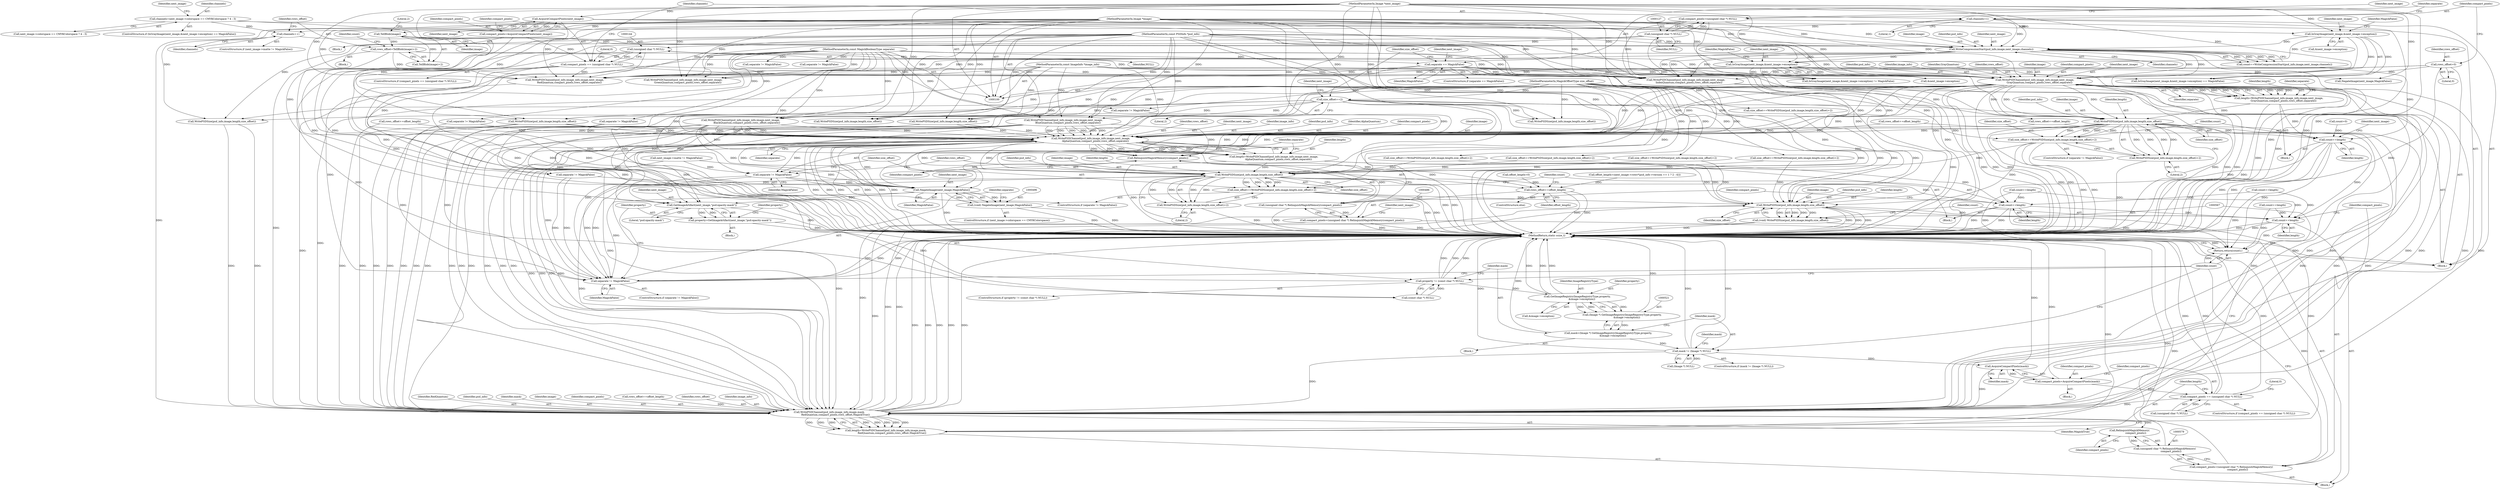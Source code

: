 digraph "0_ImageMagick_37a1710e2dab6ed91128ea648d654a22fbe2a6af@pointer" {
"1000288" [label="(Call,WritePSDSize(psd_info,image,length,size_offset))"];
"1000272" [label="(Call,WritePSDChannel(psd_info,image_info,image,next_image,\n            GrayQuantum,compact_pixels,rows_offset,separate))"];
"1000198" [label="(Call,WriteCompressionStart(psd_info,image,next_image,channels))"];
"1000101" [label="(MethodParameterIn,const PSDInfo *psd_info)"];
"1000193" [label="(Call,TellBlob(image))"];
"1000103" [label="(MethodParameterIn,Image *image)"];
"1000138" [label="(Call,AcquireCompactPixels(next_image))"];
"1000104" [label="(MethodParameterIn,Image *next_image)"];
"1000165" [label="(Call,IsGrayImage(next_image,&next_image->exception))"];
"1000188" [label="(Call,channels++)"];
"1000148" [label="(Call,channels=1)"];
"1000172" [label="(Call,channels=next_image->colorspace == CMYKColorspace ? 4 : 3)"];
"1000102" [label="(MethodParameterIn,const ImageInfo *image_info)"];
"1000262" [label="(Call,IsGrayImage(next_image,&next_image->exception))"];
"1000141" [label="(Call,compact_pixels == (unsigned char *) NULL)"];
"1000136" [label="(Call,compact_pixels=AcquireCompactPixels(next_image))"];
"1000143" [label="(Call,(unsigned char *) NULL)"];
"1000126" [label="(Call,(unsigned char *) NULL)"];
"1000124" [label="(Call,compact_pixels=(unsigned char *) NULL)"];
"1000190" [label="(Call,rows_offset=TellBlob(image)+2)"];
"1000121" [label="(Call,rows_offset=0)"];
"1000152" [label="(Call,separate == MagickFalse)"];
"1000106" [label="(MethodParameterIn,const MagickBooleanType separate)"];
"1000270" [label="(Call,length=WritePSDChannel(psd_info,image_info,image,next_image,\n            GrayQuantum,compact_pixels,rows_offset,separate))"];
"1000217" [label="(Call,size_offset+=2)"];
"1000105" [label="(MethodParameterIn,MagickOffsetType size_offset)"];
"1000285" [label="(Call,size_offset+=WritePSDSize(psd_info,image,length,size_offset)+2)"];
"1000470" [label="(Call,WritePSDSize(psd_info,image,length,size_offset))"];
"1000467" [label="(Call,size_offset+=WritePSDSize(psd_info,image,length,size_offset)+2)"];
"1000568" [label="(Call,WritePSDSize(psd_info,image,length,size_offset))"];
"1000566" [label="(Call,(void) WritePSDSize(psd_info,image,length,size_offset))"];
"1000573" [label="(Call,count+=length)"];
"1000582" [label="(Return,return(count);)"];
"1000469" [label="(Call,WritePSDSize(psd_info,image,length,size_offset)+2)"];
"1000480" [label="(Call,count+=length)"];
"1000557" [label="(Call,WritePSDChannel(psd_info,image_info,image,mask,\n                RedQuantum,compact_pixels,rows_offset,MagickTrue))"];
"1000555" [label="(Call,length=WritePSDChannel(psd_info,image_info,image,mask,\n                RedQuantum,compact_pixels,rows_offset,MagickTrue))"];
"1000580" [label="(Call,RelinquishMagickMemory(\n                compact_pixels))"];
"1000578" [label="(Call,(unsigned char *) RelinquishMagickMemory(\n                compact_pixels))"];
"1000576" [label="(Call,compact_pixels=(unsigned char *) RelinquishMagickMemory(\n                compact_pixels))"];
"1000287" [label="(Call,WritePSDSize(psd_info,image,length,size_offset)+2)"];
"1000298" [label="(Call,count+=length)"];
"1000454" [label="(Call,WritePSDChannel(psd_info,image_info,image,next_image,\n            AlphaQuantum,compact_pixels,rows_offset,separate))"];
"1000452" [label="(Call,length=WritePSDChannel(psd_info,image_info,image,next_image,\n            AlphaQuantum,compact_pixels,rows_offset,separate))"];
"1000464" [label="(Call,separate != MagickFalse)"];
"1000497" [label="(Call,NegateImage(next_image,MagickFalse))"];
"1000495" [label="(Call,(void) NegateImage(next_image,MagickFalse))"];
"1000501" [label="(Call,separate != MagickFalse)"];
"1000508" [label="(Call,GetImageArtifact(next_image,\"psd:opacity-mask\"))"];
"1000506" [label="(Call,property=GetImageArtifact(next_image,\"psd:opacity-mask\"))"];
"1000512" [label="(Call,property != (const char *) NULL)"];
"1000522" [label="(Call,GetImageRegistry(ImageRegistryType,property,\n            &image->exception))"];
"1000520" [label="(Call,(Image *) GetImageRegistry(ImageRegistryType,property,\n            &image->exception))"];
"1000518" [label="(Call,mask=(Image *) GetImageRegistry(ImageRegistryType,property,\n            &image->exception))"];
"1000530" [label="(Call,mask != (Image *) NULL)"];
"1000545" [label="(Call,AcquireCompactPixels(mask))"];
"1000543" [label="(Call,compact_pixels=AcquireCompactPixels(mask))"];
"1000548" [label="(Call,compact_pixels == (unsigned char *) NULL)"];
"1000477" [label="(Call,rows_offset+=offset_length)"];
"1000487" [label="(Call,RelinquishMagickMemory(compact_pixels))"];
"1000485" [label="(Call,(unsigned char *) RelinquishMagickMemory(compact_pixels))"];
"1000483" [label="(Call,compact_pixels=(unsigned char *) RelinquishMagickMemory(compact_pixels))"];
"1000457" [label="(Identifier,image)"];
"1000142" [label="(Identifier,compact_pixels)"];
"1000287" [label="(Call,WritePSDSize(psd_info,image,length,size_offset)+2)"];
"1000148" [label="(Call,channels=1)"];
"1000573" [label="(Call,count+=length)"];
"1000195" [label="(Literal,2)"];
"1000570" [label="(Identifier,image)"];
"1000217" [label="(Call,size_offset+=2)"];
"1000316" [label="(Call,WritePSDChannel(psd_info,image_info,image,next_image,\n            RedQuantum,compact_pixels,rows_offset,separate))"];
"1000185" [label="(Identifier,next_image)"];
"1000429" [label="(Call,size_offset+=WritePSDSize(psd_info,image,length,size_offset)+2)"];
"1000499" [label="(Identifier,MagickFalse)"];
"1000556" [label="(Identifier,length)"];
"1000155" [label="(Block,)"];
"1000465" [label="(Identifier,separate)"];
"1000542" [label="(Block,)"];
"1000293" [label="(Literal,2)"];
"1000461" [label="(Identifier,rows_offset)"];
"1000218" [label="(Identifier,size_offset)"];
"1000562" [label="(Identifier,RedQuantum)"];
"1000543" [label="(Call,compact_pixels=AcquireCompactPixels(mask))"];
"1000509" [label="(Identifier,next_image)"];
"1000152" [label="(Call,separate == MagickFalse)"];
"1000463" [label="(ControlStructure,if (separate != MagickFalse))"];
"1000584" [label="(MethodReturn,static ssize_t)"];
"1000497" [label="(Call,NegateImage(next_image,MagickFalse))"];
"1000357" [label="(Call,separate != MagickFalse)"];
"1000569" [label="(Identifier,psd_info)"];
"1000219" [label="(Literal,2)"];
"1000557" [label="(Call,WritePSDChannel(psd_info,image_info,image,mask,\n                RedQuantum,compact_pixels,rows_offset,MagickTrue))"];
"1000535" [label="(Block,)"];
"1000404" [label="(Call,count+=length)"];
"1000276" [label="(Identifier,next_image)"];
"1000568" [label="(Call,WritePSDSize(psd_info,image,length,size_offset))"];
"1000272" [label="(Call,WritePSDChannel(psd_info,image_info,image,next_image,\n            GrayQuantum,compact_pixels,rows_offset,separate))"];
"1000295" [label="(Call,rows_offset+=offset_length)"];
"1000281" [label="(ControlStructure,if (separate != MagickFalse))"];
"1000555" [label="(Call,length=WritePSDChannel(psd_info,image_info,image,mask,\n                RedQuantum,compact_pixels,rows_offset,MagickTrue))"];
"1000107" [label="(Block,)"];
"1000290" [label="(Identifier,image)"];
"1000363" [label="(Call,WritePSDSize(psd_info,image,length,size_offset))"];
"1000572" [label="(Identifier,size_offset)"];
"1000329" [label="(Call,size_offset+=WritePSDSize(psd_info,image,length,size_offset)+2)"];
"1000478" [label="(Identifier,rows_offset)"];
"1000525" [label="(Call,&image->exception)"];
"1000291" [label="(Identifier,length)"];
"1000498" [label="(Identifier,next_image)"];
"1000273" [label="(Identifier,psd_info)"];
"1000482" [label="(Identifier,length)"];
"1000191" [label="(Identifier,rows_offset)"];
"1000103" [label="(MethodParameterIn,Image *image)"];
"1000481" [label="(Identifier,count)"];
"1000124" [label="(Call,compact_pixels=(unsigned char *) NULL)"];
"1000147" [label="(Literal,0)"];
"1000167" [label="(Call,&next_image->exception)"];
"1000547" [label="(ControlStructure,if (compact_pixels == (unsigned char *) NULL))"];
"1000532" [label="(Call,(Image *) NULL)"];
"1000172" [label="(Call,channels=next_image->colorspace == CMYKColorspace ? 4 : 3)"];
"1000300" [label="(Identifier,length)"];
"1000529" [label="(ControlStructure,if (mask != (Image *) NULL))"];
"1000154" [label="(Identifier,MagickFalse)"];
"1000539" [label="(Identifier,mask)"];
"1000464" [label="(Call,separate != MagickFalse)"];
"1000571" [label="(Identifier,length)"];
"1000458" [label="(Identifier,next_image)"];
"1000488" [label="(Identifier,compact_pixels)"];
"1000581" [label="(Identifier,compact_pixels)"];
"1000190" [label="(Call,rows_offset=TellBlob(image)+2)"];
"1000467" [label="(Call,size_offset+=WritePSDSize(psd_info,image,length,size_offset)+2)"];
"1000548" [label="(Call,compact_pixels == (unsigned char *) NULL)"];
"1000512" [label="(Call,property != (const char *) NULL)"];
"1000558" [label="(Identifier,psd_info)"];
"1000501" [label="(Call,separate != MagickFalse)"];
"1000193" [label="(Call,TellBlob(image))"];
"1000451" [label="(Block,)"];
"1000401" [label="(Call,rows_offset+=offset_length)"];
"1000523" [label="(Identifier,ImageRegistryType)"];
"1000182" [label="(ControlStructure,if (next_image->matte != MagickFalse))"];
"1000565" [label="(Identifier,MagickTrue)"];
"1000203" [label="(Call,offset_length=(next_image->rows*(psd_info->version == 1 ? 2 : 4)))"];
"1000466" [label="(Identifier,MagickFalse)"];
"1000561" [label="(Identifier,mask)"];
"1000432" [label="(Call,WritePSDSize(psd_info,image,length,size_offset))"];
"1000139" [label="(Identifier,next_image)"];
"1000171" [label="(Identifier,MagickFalse)"];
"1000477" [label="(Call,rows_offset+=offset_length)"];
"1000476" [label="(ControlStructure,else)"];
"1000510" [label="(Literal,\"psd:opacity-mask\")"];
"1000560" [label="(Identifier,image)"];
"1000200" [label="(Identifier,image)"];
"1000578" [label="(Call,(unsigned char *) RelinquishMagickMemory(\n                compact_pixels))"];
"1000517" [label="(Block,)"];
"1000299" [label="(Identifier,count)"];
"1000285" [label="(Call,size_offset+=WritePSDSize(psd_info,image,length,size_offset)+2)"];
"1000288" [label="(Call,WritePSDSize(psd_info,image,length,size_offset))"];
"1000104" [label="(MethodParameterIn,Image *next_image)"];
"1000566" [label="(Call,(void) WritePSDSize(psd_info,image,length,size_offset))"];
"1000153" [label="(Identifier,separate)"];
"1000150" [label="(Literal,1)"];
"1000462" [label="(Identifier,separate)"];
"1000326" [label="(Call,separate != MagickFalse)"];
"1000164" [label="(Call,IsGrayImage(next_image,&next_image->exception) == MagickFalse)"];
"1000165" [label="(Call,IsGrayImage(next_image,&next_image->exception))"];
"1000199" [label="(Identifier,psd_info)"];
"1000255" [label="(Call,count+=length)"];
"1000121" [label="(Call,rows_offset=0)"];
"1000456" [label="(Identifier,image_info)"];
"1000194" [label="(Identifier,image)"];
"1000474" [label="(Identifier,size_offset)"];
"1000554" [label="(Literal,0)"];
"1000102" [label="(MethodParameterIn,const ImageInfo *image_info)"];
"1000502" [label="(Identifier,separate)"];
"1000188" [label="(Call,channels++)"];
"1000197" [label="(Identifier,count)"];
"1000128" [label="(Identifier,NULL)"];
"1000268" [label="(Identifier,MagickFalse)"];
"1000479" [label="(Identifier,offset_length)"];
"1000101" [label="(MethodParameterIn,const PSDInfo *psd_info)"];
"1000550" [label="(Call,(unsigned char *) NULL)"];
"1000274" [label="(Identifier,image_info)"];
"1000280" [label="(Identifier,separate)"];
"1000577" [label="(Identifier,compact_pixels)"];
"1000416" [label="(Call,WritePSDChannel(psd_info,image_info,image,next_image,\n                BlackQuantum,compact_pixels,rows_offset,separate))"];
"1000446" [label="(Call,next_image->matte != MagickFalse)"];
"1000122" [label="(Identifier,rows_offset)"];
"1000506" [label="(Call,property=GetImageArtifact(next_image,\"psd:opacity-mask\"))"];
"1000485" [label="(Call,(unsigned char *) RelinquishMagickMemory(compact_pixels))"];
"1000508" [label="(Call,GetImageArtifact(next_image,\"psd:opacity-mask\"))"];
"1000298" [label="(Call,count+=length)"];
"1000520" [label="(Call,(Image *) GetImageRegistry(ImageRegistryType,property,\n            &image->exception))"];
"1000503" [label="(Identifier,MagickFalse)"];
"1000518" [label="(Call,mask=(Image *) GetImageRegistry(ImageRegistryType,property,\n            &image->exception))"];
"1000277" [label="(Identifier,GrayQuantum)"];
"1000159" [label="(Identifier,next_image)"];
"1000192" [label="(Call,TellBlob(image)+2)"];
"1000583" [label="(Identifier,count)"];
"1000140" [label="(ControlStructure,if (compact_pixels == (unsigned char *) NULL))"];
"1000544" [label="(Identifier,compact_pixels)"];
"1000471" [label="(Identifier,psd_info)"];
"1000145" [label="(Identifier,NULL)"];
"1000454" [label="(Call,WritePSDChannel(psd_info,image_info,image,next_image,\n            AlphaQuantum,compact_pixels,rows_offset,separate))"];
"1000575" [label="(Identifier,length)"];
"1000563" [label="(Identifier,compact_pixels)"];
"1000252" [label="(Call,rows_offset+=offset_length)"];
"1000262" [label="(Call,IsGrayImage(next_image,&next_image->exception))"];
"1000546" [label="(Identifier,mask)"];
"1000549" [label="(Identifier,compact_pixels)"];
"1000125" [label="(Identifier,compact_pixels)"];
"1000439" [label="(Call,rows_offset+=offset_length)"];
"1000470" [label="(Call,WritePSDSize(psd_info,image,length,size_offset))"];
"1000137" [label="(Identifier,compact_pixels)"];
"1000173" [label="(Identifier,channels)"];
"1000530" [label="(Call,mask != (Image *) NULL)"];
"1000118" [label="(Call,offset_length=0)"];
"1000455" [label="(Identifier,psd_info)"];
"1000115" [label="(Call,count=0)"];
"1000507" [label="(Identifier,property)"];
"1000198" [label="(Call,WriteCompressionStart(psd_info,image,next_image,channels))"];
"1000564" [label="(Identifier,rows_offset)"];
"1000495" [label="(Call,(void) NegateImage(next_image,MagickFalse))"];
"1000286" [label="(Identifier,size_offset)"];
"1000105" [label="(MethodParameterIn,MagickOffsetType size_offset)"];
"1000347" [label="(Call,WritePSDChannel(psd_info,image_info,image,next_image,\n            GreenQuantum,compact_pixels,rows_offset,separate))"];
"1000580" [label="(Call,RelinquishMagickMemory(\n                compact_pixels))"];
"1000468" [label="(Identifier,size_offset)"];
"1000469" [label="(Call,WritePSDSize(psd_info,image,length,size_offset)+2)"];
"1000391" [label="(Call,size_offset+=WritePSDSize(psd_info,image,length,size_offset)+2)"];
"1000126" [label="(Call,(unsigned char *) NULL)"];
"1000279" [label="(Identifier,rows_offset)"];
"1000574" [label="(Identifier,count)"];
"1000519" [label="(Identifier,mask)"];
"1000531" [label="(Identifier,mask)"];
"1000282" [label="(Call,separate != MagickFalse)"];
"1000201" [label="(Identifier,next_image)"];
"1000135" [label="(Block,)"];
"1000189" [label="(Identifier,channels)"];
"1000269" [label="(Block,)"];
"1000459" [label="(Identifier,AlphaQuantum)"];
"1000448" [label="(Identifier,next_image)"];
"1000138" [label="(Call,AcquireCompactPixels(next_image))"];
"1000245" [label="(Call,WritePSDSize(psd_info,image,length,size_offset))"];
"1000524" [label="(Identifier,property)"];
"1000261" [label="(Call,IsGrayImage(next_image,&next_image->exception) != MagickFalse)"];
"1000275" [label="(Identifier,image)"];
"1000229" [label="(Call,WritePSDChannel(psd_info,image_info,image,next_image,\n        IndexQuantum,compact_pixels,rows_offset,separate))"];
"1000278" [label="(Identifier,compact_pixels)"];
"1000149" [label="(Identifier,channels)"];
"1000196" [label="(Call,count+=WriteCompressionStart(psd_info,image,next_image,channels))"];
"1000163" [label="(ControlStructure,if (IsGrayImage(next_image,&next_image->exception) == MagickFalse))"];
"1000426" [label="(Call,separate != MagickFalse)"];
"1000559" [label="(Identifier,image_info)"];
"1000489" [label="(ControlStructure,if (next_image->colorspace == CMYKColorspace))"];
"1000504" [label="(Block,)"];
"1000394" [label="(Call,WritePSDSize(psd_info,image,length,size_offset))"];
"1000475" [label="(Literal,2)"];
"1000271" [label="(Identifier,length)"];
"1000174" [label="(Call,next_image->colorspace == CMYKColorspace ? 4 : 3)"];
"1000483" [label="(Call,compact_pixels=(unsigned char *) RelinquishMagickMemory(compact_pixels))"];
"1000360" [label="(Call,size_offset+=WritePSDSize(psd_info,image,length,size_offset)+2)"];
"1000472" [label="(Identifier,image)"];
"1000311" [label="(Call,NegateImage(next_image,MagickFalse))"];
"1000166" [label="(Identifier,next_image)"];
"1000270" [label="(Call,length=WritePSDChannel(psd_info,image_info,image,next_image,\n            GrayQuantum,compact_pixels,rows_offset,separate))"];
"1000453" [label="(Identifier,length)"];
"1000522" [label="(Call,GetImageRegistry(ImageRegistryType,property,\n            &image->exception))"];
"1000202" [label="(Identifier,channels)"];
"1000239" [label="(Call,separate != MagickFalse)"];
"1000514" [label="(Call,(const char *) NULL)"];
"1000378" [label="(Call,WritePSDChannel(psd_info,image_info,image,next_image,\n            BlueQuantum,compact_pixels,rows_offset,separate))"];
"1000545" [label="(Call,AcquireCompactPixels(mask))"];
"1000151" [label="(ControlStructure,if (separate == MagickFalse))"];
"1000473" [label="(Identifier,length)"];
"1000388" [label="(Call,separate != MagickFalse)"];
"1000442" [label="(Call,count+=length)"];
"1000242" [label="(Call,size_offset+=WritePSDSize(psd_info,image,length,size_offset)+2)"];
"1000143" [label="(Call,(unsigned char *) NULL)"];
"1000289" [label="(Identifier,psd_info)"];
"1000264" [label="(Call,&next_image->exception)"];
"1000132" [label="(Identifier,next_image)"];
"1000292" [label="(Identifier,size_offset)"];
"1000487" [label="(Call,RelinquishMagickMemory(compact_pixels))"];
"1000460" [label="(Identifier,compact_pixels)"];
"1000141" [label="(Call,compact_pixels == (unsigned char *) NULL)"];
"1000332" [label="(Call,WritePSDSize(psd_info,image,length,size_offset))"];
"1000492" [label="(Identifier,next_image)"];
"1000106" [label="(MethodParameterIn,const MagickBooleanType separate)"];
"1000500" [label="(ControlStructure,if (separate != MagickFalse))"];
"1000480" [label="(Call,count+=length)"];
"1000283" [label="(Identifier,separate)"];
"1000263" [label="(Identifier,next_image)"];
"1000123" [label="(Literal,0)"];
"1000223" [label="(Identifier,next_image)"];
"1000136" [label="(Call,compact_pixels=AcquireCompactPixels(next_image))"];
"1000484" [label="(Identifier,compact_pixels)"];
"1000576" [label="(Call,compact_pixels=(unsigned char *) RelinquishMagickMemory(\n                compact_pixels))"];
"1000511" [label="(ControlStructure,if (property != (const char *) NULL))"];
"1000513" [label="(Identifier,property)"];
"1000452" [label="(Call,length=WritePSDChannel(psd_info,image_info,image,next_image,\n            AlphaQuantum,compact_pixels,rows_offset,separate))"];
"1000582" [label="(Return,return(count);)"];
"1000288" -> "1000287"  [label="AST: "];
"1000288" -> "1000292"  [label="CFG: "];
"1000289" -> "1000288"  [label="AST: "];
"1000290" -> "1000288"  [label="AST: "];
"1000291" -> "1000288"  [label="AST: "];
"1000292" -> "1000288"  [label="AST: "];
"1000293" -> "1000288"  [label="CFG: "];
"1000288" -> "1000584"  [label="DDG: "];
"1000288" -> "1000584"  [label="DDG: "];
"1000288" -> "1000285"  [label="DDG: "];
"1000288" -> "1000285"  [label="DDG: "];
"1000288" -> "1000285"  [label="DDG: "];
"1000288" -> "1000285"  [label="DDG: "];
"1000288" -> "1000287"  [label="DDG: "];
"1000288" -> "1000287"  [label="DDG: "];
"1000288" -> "1000287"  [label="DDG: "];
"1000288" -> "1000287"  [label="DDG: "];
"1000272" -> "1000288"  [label="DDG: "];
"1000272" -> "1000288"  [label="DDG: "];
"1000101" -> "1000288"  [label="DDG: "];
"1000103" -> "1000288"  [label="DDG: "];
"1000270" -> "1000288"  [label="DDG: "];
"1000217" -> "1000288"  [label="DDG: "];
"1000105" -> "1000288"  [label="DDG: "];
"1000288" -> "1000298"  [label="DDG: "];
"1000288" -> "1000454"  [label="DDG: "];
"1000288" -> "1000454"  [label="DDG: "];
"1000288" -> "1000557"  [label="DDG: "];
"1000288" -> "1000557"  [label="DDG: "];
"1000272" -> "1000270"  [label="AST: "];
"1000272" -> "1000280"  [label="CFG: "];
"1000273" -> "1000272"  [label="AST: "];
"1000274" -> "1000272"  [label="AST: "];
"1000275" -> "1000272"  [label="AST: "];
"1000276" -> "1000272"  [label="AST: "];
"1000277" -> "1000272"  [label="AST: "];
"1000278" -> "1000272"  [label="AST: "];
"1000279" -> "1000272"  [label="AST: "];
"1000280" -> "1000272"  [label="AST: "];
"1000270" -> "1000272"  [label="CFG: "];
"1000272" -> "1000584"  [label="DDG: "];
"1000272" -> "1000584"  [label="DDG: "];
"1000272" -> "1000584"  [label="DDG: "];
"1000272" -> "1000584"  [label="DDG: "];
"1000272" -> "1000584"  [label="DDG: "];
"1000272" -> "1000584"  [label="DDG: "];
"1000272" -> "1000270"  [label="DDG: "];
"1000272" -> "1000270"  [label="DDG: "];
"1000272" -> "1000270"  [label="DDG: "];
"1000272" -> "1000270"  [label="DDG: "];
"1000272" -> "1000270"  [label="DDG: "];
"1000272" -> "1000270"  [label="DDG: "];
"1000272" -> "1000270"  [label="DDG: "];
"1000272" -> "1000270"  [label="DDG: "];
"1000198" -> "1000272"  [label="DDG: "];
"1000198" -> "1000272"  [label="DDG: "];
"1000101" -> "1000272"  [label="DDG: "];
"1000102" -> "1000272"  [label="DDG: "];
"1000103" -> "1000272"  [label="DDG: "];
"1000262" -> "1000272"  [label="DDG: "];
"1000104" -> "1000272"  [label="DDG: "];
"1000141" -> "1000272"  [label="DDG: "];
"1000124" -> "1000272"  [label="DDG: "];
"1000190" -> "1000272"  [label="DDG: "];
"1000121" -> "1000272"  [label="DDG: "];
"1000152" -> "1000272"  [label="DDG: "];
"1000106" -> "1000272"  [label="DDG: "];
"1000272" -> "1000282"  [label="DDG: "];
"1000272" -> "1000295"  [label="DDG: "];
"1000272" -> "1000454"  [label="DDG: "];
"1000272" -> "1000454"  [label="DDG: "];
"1000272" -> "1000454"  [label="DDG: "];
"1000272" -> "1000454"  [label="DDG: "];
"1000272" -> "1000454"  [label="DDG: "];
"1000272" -> "1000454"  [label="DDG: "];
"1000272" -> "1000487"  [label="DDG: "];
"1000272" -> "1000497"  [label="DDG: "];
"1000272" -> "1000508"  [label="DDG: "];
"1000272" -> "1000557"  [label="DDG: "];
"1000272" -> "1000557"  [label="DDG: "];
"1000272" -> "1000557"  [label="DDG: "];
"1000272" -> "1000557"  [label="DDG: "];
"1000198" -> "1000196"  [label="AST: "];
"1000198" -> "1000202"  [label="CFG: "];
"1000199" -> "1000198"  [label="AST: "];
"1000200" -> "1000198"  [label="AST: "];
"1000201" -> "1000198"  [label="AST: "];
"1000202" -> "1000198"  [label="AST: "];
"1000196" -> "1000198"  [label="CFG: "];
"1000198" -> "1000584"  [label="DDG: "];
"1000198" -> "1000196"  [label="DDG: "];
"1000198" -> "1000196"  [label="DDG: "];
"1000198" -> "1000196"  [label="DDG: "];
"1000198" -> "1000196"  [label="DDG: "];
"1000101" -> "1000198"  [label="DDG: "];
"1000193" -> "1000198"  [label="DDG: "];
"1000103" -> "1000198"  [label="DDG: "];
"1000138" -> "1000198"  [label="DDG: "];
"1000165" -> "1000198"  [label="DDG: "];
"1000104" -> "1000198"  [label="DDG: "];
"1000188" -> "1000198"  [label="DDG: "];
"1000148" -> "1000198"  [label="DDG: "];
"1000172" -> "1000198"  [label="DDG: "];
"1000198" -> "1000229"  [label="DDG: "];
"1000198" -> "1000229"  [label="DDG: "];
"1000198" -> "1000229"  [label="DDG: "];
"1000198" -> "1000262"  [label="DDG: "];
"1000198" -> "1000316"  [label="DDG: "];
"1000198" -> "1000316"  [label="DDG: "];
"1000101" -> "1000100"  [label="AST: "];
"1000101" -> "1000584"  [label="DDG: "];
"1000101" -> "1000229"  [label="DDG: "];
"1000101" -> "1000245"  [label="DDG: "];
"1000101" -> "1000316"  [label="DDG: "];
"1000101" -> "1000332"  [label="DDG: "];
"1000101" -> "1000347"  [label="DDG: "];
"1000101" -> "1000363"  [label="DDG: "];
"1000101" -> "1000378"  [label="DDG: "];
"1000101" -> "1000394"  [label="DDG: "];
"1000101" -> "1000416"  [label="DDG: "];
"1000101" -> "1000432"  [label="DDG: "];
"1000101" -> "1000454"  [label="DDG: "];
"1000101" -> "1000470"  [label="DDG: "];
"1000101" -> "1000557"  [label="DDG: "];
"1000101" -> "1000568"  [label="DDG: "];
"1000193" -> "1000192"  [label="AST: "];
"1000193" -> "1000194"  [label="CFG: "];
"1000194" -> "1000193"  [label="AST: "];
"1000195" -> "1000193"  [label="CFG: "];
"1000193" -> "1000190"  [label="DDG: "];
"1000193" -> "1000192"  [label="DDG: "];
"1000103" -> "1000193"  [label="DDG: "];
"1000103" -> "1000100"  [label="AST: "];
"1000103" -> "1000584"  [label="DDG: "];
"1000103" -> "1000229"  [label="DDG: "];
"1000103" -> "1000245"  [label="DDG: "];
"1000103" -> "1000316"  [label="DDG: "];
"1000103" -> "1000332"  [label="DDG: "];
"1000103" -> "1000347"  [label="DDG: "];
"1000103" -> "1000363"  [label="DDG: "];
"1000103" -> "1000378"  [label="DDG: "];
"1000103" -> "1000394"  [label="DDG: "];
"1000103" -> "1000416"  [label="DDG: "];
"1000103" -> "1000432"  [label="DDG: "];
"1000103" -> "1000454"  [label="DDG: "];
"1000103" -> "1000470"  [label="DDG: "];
"1000103" -> "1000557"  [label="DDG: "];
"1000103" -> "1000568"  [label="DDG: "];
"1000138" -> "1000136"  [label="AST: "];
"1000138" -> "1000139"  [label="CFG: "];
"1000139" -> "1000138"  [label="AST: "];
"1000136" -> "1000138"  [label="CFG: "];
"1000138" -> "1000584"  [label="DDG: "];
"1000138" -> "1000136"  [label="DDG: "];
"1000104" -> "1000138"  [label="DDG: "];
"1000138" -> "1000165"  [label="DDG: "];
"1000138" -> "1000229"  [label="DDG: "];
"1000138" -> "1000262"  [label="DDG: "];
"1000104" -> "1000100"  [label="AST: "];
"1000104" -> "1000584"  [label="DDG: "];
"1000104" -> "1000165"  [label="DDG: "];
"1000104" -> "1000229"  [label="DDG: "];
"1000104" -> "1000262"  [label="DDG: "];
"1000104" -> "1000311"  [label="DDG: "];
"1000104" -> "1000316"  [label="DDG: "];
"1000104" -> "1000347"  [label="DDG: "];
"1000104" -> "1000378"  [label="DDG: "];
"1000104" -> "1000416"  [label="DDG: "];
"1000104" -> "1000454"  [label="DDG: "];
"1000104" -> "1000497"  [label="DDG: "];
"1000104" -> "1000508"  [label="DDG: "];
"1000165" -> "1000164"  [label="AST: "];
"1000165" -> "1000167"  [label="CFG: "];
"1000166" -> "1000165"  [label="AST: "];
"1000167" -> "1000165"  [label="AST: "];
"1000171" -> "1000165"  [label="CFG: "];
"1000165" -> "1000584"  [label="DDG: "];
"1000165" -> "1000164"  [label="DDG: "];
"1000165" -> "1000164"  [label="DDG: "];
"1000165" -> "1000262"  [label="DDG: "];
"1000188" -> "1000182"  [label="AST: "];
"1000188" -> "1000189"  [label="CFG: "];
"1000189" -> "1000188"  [label="AST: "];
"1000191" -> "1000188"  [label="CFG: "];
"1000148" -> "1000188"  [label="DDG: "];
"1000172" -> "1000188"  [label="DDG: "];
"1000148" -> "1000107"  [label="AST: "];
"1000148" -> "1000150"  [label="CFG: "];
"1000149" -> "1000148"  [label="AST: "];
"1000150" -> "1000148"  [label="AST: "];
"1000153" -> "1000148"  [label="CFG: "];
"1000148" -> "1000584"  [label="DDG: "];
"1000172" -> "1000163"  [label="AST: "];
"1000172" -> "1000174"  [label="CFG: "];
"1000173" -> "1000172"  [label="AST: "];
"1000174" -> "1000172"  [label="AST: "];
"1000185" -> "1000172"  [label="CFG: "];
"1000172" -> "1000584"  [label="DDG: "];
"1000102" -> "1000100"  [label="AST: "];
"1000102" -> "1000584"  [label="DDG: "];
"1000102" -> "1000229"  [label="DDG: "];
"1000102" -> "1000316"  [label="DDG: "];
"1000102" -> "1000347"  [label="DDG: "];
"1000102" -> "1000378"  [label="DDG: "];
"1000102" -> "1000416"  [label="DDG: "];
"1000102" -> "1000454"  [label="DDG: "];
"1000102" -> "1000557"  [label="DDG: "];
"1000262" -> "1000261"  [label="AST: "];
"1000262" -> "1000264"  [label="CFG: "];
"1000263" -> "1000262"  [label="AST: "];
"1000264" -> "1000262"  [label="AST: "];
"1000268" -> "1000262"  [label="CFG: "];
"1000262" -> "1000584"  [label="DDG: "];
"1000262" -> "1000261"  [label="DDG: "];
"1000262" -> "1000261"  [label="DDG: "];
"1000262" -> "1000311"  [label="DDG: "];
"1000262" -> "1000316"  [label="DDG: "];
"1000141" -> "1000140"  [label="AST: "];
"1000141" -> "1000143"  [label="CFG: "];
"1000142" -> "1000141"  [label="AST: "];
"1000143" -> "1000141"  [label="AST: "];
"1000147" -> "1000141"  [label="CFG: "];
"1000149" -> "1000141"  [label="CFG: "];
"1000141" -> "1000584"  [label="DDG: "];
"1000141" -> "1000584"  [label="DDG: "];
"1000141" -> "1000584"  [label="DDG: "];
"1000136" -> "1000141"  [label="DDG: "];
"1000143" -> "1000141"  [label="DDG: "];
"1000141" -> "1000229"  [label="DDG: "];
"1000141" -> "1000316"  [label="DDG: "];
"1000136" -> "1000135"  [label="AST: "];
"1000137" -> "1000136"  [label="AST: "];
"1000142" -> "1000136"  [label="CFG: "];
"1000136" -> "1000584"  [label="DDG: "];
"1000143" -> "1000145"  [label="CFG: "];
"1000144" -> "1000143"  [label="AST: "];
"1000145" -> "1000143"  [label="AST: "];
"1000143" -> "1000584"  [label="DDG: "];
"1000126" -> "1000143"  [label="DDG: "];
"1000143" -> "1000514"  [label="DDG: "];
"1000126" -> "1000124"  [label="AST: "];
"1000126" -> "1000128"  [label="CFG: "];
"1000127" -> "1000126"  [label="AST: "];
"1000128" -> "1000126"  [label="AST: "];
"1000124" -> "1000126"  [label="CFG: "];
"1000126" -> "1000584"  [label="DDG: "];
"1000126" -> "1000124"  [label="DDG: "];
"1000126" -> "1000514"  [label="DDG: "];
"1000124" -> "1000107"  [label="AST: "];
"1000125" -> "1000124"  [label="AST: "];
"1000132" -> "1000124"  [label="CFG: "];
"1000124" -> "1000584"  [label="DDG: "];
"1000124" -> "1000229"  [label="DDG: "];
"1000124" -> "1000316"  [label="DDG: "];
"1000190" -> "1000155"  [label="AST: "];
"1000190" -> "1000192"  [label="CFG: "];
"1000191" -> "1000190"  [label="AST: "];
"1000192" -> "1000190"  [label="AST: "];
"1000197" -> "1000190"  [label="CFG: "];
"1000190" -> "1000584"  [label="DDG: "];
"1000190" -> "1000229"  [label="DDG: "];
"1000190" -> "1000316"  [label="DDG: "];
"1000121" -> "1000107"  [label="AST: "];
"1000121" -> "1000123"  [label="CFG: "];
"1000122" -> "1000121"  [label="AST: "];
"1000123" -> "1000121"  [label="AST: "];
"1000125" -> "1000121"  [label="CFG: "];
"1000121" -> "1000584"  [label="DDG: "];
"1000121" -> "1000229"  [label="DDG: "];
"1000121" -> "1000316"  [label="DDG: "];
"1000152" -> "1000151"  [label="AST: "];
"1000152" -> "1000154"  [label="CFG: "];
"1000153" -> "1000152"  [label="AST: "];
"1000154" -> "1000152"  [label="AST: "];
"1000159" -> "1000152"  [label="CFG: "];
"1000218" -> "1000152"  [label="CFG: "];
"1000152" -> "1000584"  [label="DDG: "];
"1000106" -> "1000152"  [label="DDG: "];
"1000152" -> "1000164"  [label="DDG: "];
"1000152" -> "1000229"  [label="DDG: "];
"1000152" -> "1000239"  [label="DDG: "];
"1000152" -> "1000261"  [label="DDG: "];
"1000152" -> "1000316"  [label="DDG: "];
"1000106" -> "1000100"  [label="AST: "];
"1000106" -> "1000584"  [label="DDG: "];
"1000106" -> "1000229"  [label="DDG: "];
"1000106" -> "1000239"  [label="DDG: "];
"1000106" -> "1000282"  [label="DDG: "];
"1000106" -> "1000316"  [label="DDG: "];
"1000106" -> "1000326"  [label="DDG: "];
"1000106" -> "1000347"  [label="DDG: "];
"1000106" -> "1000357"  [label="DDG: "];
"1000106" -> "1000378"  [label="DDG: "];
"1000106" -> "1000388"  [label="DDG: "];
"1000106" -> "1000416"  [label="DDG: "];
"1000106" -> "1000426"  [label="DDG: "];
"1000106" -> "1000454"  [label="DDG: "];
"1000106" -> "1000464"  [label="DDG: "];
"1000106" -> "1000501"  [label="DDG: "];
"1000270" -> "1000269"  [label="AST: "];
"1000271" -> "1000270"  [label="AST: "];
"1000283" -> "1000270"  [label="CFG: "];
"1000270" -> "1000584"  [label="DDG: "];
"1000270" -> "1000298"  [label="DDG: "];
"1000217" -> "1000107"  [label="AST: "];
"1000217" -> "1000219"  [label="CFG: "];
"1000218" -> "1000217"  [label="AST: "];
"1000219" -> "1000217"  [label="AST: "];
"1000223" -> "1000217"  [label="CFG: "];
"1000217" -> "1000584"  [label="DDG: "];
"1000105" -> "1000217"  [label="DDG: "];
"1000217" -> "1000245"  [label="DDG: "];
"1000217" -> "1000332"  [label="DDG: "];
"1000217" -> "1000363"  [label="DDG: "];
"1000217" -> "1000394"  [label="DDG: "];
"1000217" -> "1000432"  [label="DDG: "];
"1000217" -> "1000470"  [label="DDG: "];
"1000217" -> "1000568"  [label="DDG: "];
"1000105" -> "1000100"  [label="AST: "];
"1000105" -> "1000584"  [label="DDG: "];
"1000105" -> "1000242"  [label="DDG: "];
"1000105" -> "1000245"  [label="DDG: "];
"1000105" -> "1000285"  [label="DDG: "];
"1000105" -> "1000329"  [label="DDG: "];
"1000105" -> "1000332"  [label="DDG: "];
"1000105" -> "1000360"  [label="DDG: "];
"1000105" -> "1000363"  [label="DDG: "];
"1000105" -> "1000391"  [label="DDG: "];
"1000105" -> "1000394"  [label="DDG: "];
"1000105" -> "1000429"  [label="DDG: "];
"1000105" -> "1000432"  [label="DDG: "];
"1000105" -> "1000467"  [label="DDG: "];
"1000105" -> "1000470"  [label="DDG: "];
"1000105" -> "1000568"  [label="DDG: "];
"1000285" -> "1000281"  [label="AST: "];
"1000285" -> "1000287"  [label="CFG: "];
"1000286" -> "1000285"  [label="AST: "];
"1000287" -> "1000285"  [label="AST: "];
"1000299" -> "1000285"  [label="CFG: "];
"1000285" -> "1000584"  [label="DDG: "];
"1000285" -> "1000584"  [label="DDG: "];
"1000285" -> "1000470"  [label="DDG: "];
"1000285" -> "1000568"  [label="DDG: "];
"1000470" -> "1000469"  [label="AST: "];
"1000470" -> "1000474"  [label="CFG: "];
"1000471" -> "1000470"  [label="AST: "];
"1000472" -> "1000470"  [label="AST: "];
"1000473" -> "1000470"  [label="AST: "];
"1000474" -> "1000470"  [label="AST: "];
"1000475" -> "1000470"  [label="CFG: "];
"1000470" -> "1000584"  [label="DDG: "];
"1000470" -> "1000584"  [label="DDG: "];
"1000470" -> "1000467"  [label="DDG: "];
"1000470" -> "1000467"  [label="DDG: "];
"1000470" -> "1000467"  [label="DDG: "];
"1000470" -> "1000467"  [label="DDG: "];
"1000470" -> "1000469"  [label="DDG: "];
"1000470" -> "1000469"  [label="DDG: "];
"1000470" -> "1000469"  [label="DDG: "];
"1000470" -> "1000469"  [label="DDG: "];
"1000454" -> "1000470"  [label="DDG: "];
"1000454" -> "1000470"  [label="DDG: "];
"1000452" -> "1000470"  [label="DDG: "];
"1000360" -> "1000470"  [label="DDG: "];
"1000391" -> "1000470"  [label="DDG: "];
"1000329" -> "1000470"  [label="DDG: "];
"1000429" -> "1000470"  [label="DDG: "];
"1000470" -> "1000480"  [label="DDG: "];
"1000470" -> "1000557"  [label="DDG: "];
"1000470" -> "1000557"  [label="DDG: "];
"1000467" -> "1000463"  [label="AST: "];
"1000467" -> "1000469"  [label="CFG: "];
"1000468" -> "1000467"  [label="AST: "];
"1000469" -> "1000467"  [label="AST: "];
"1000481" -> "1000467"  [label="CFG: "];
"1000467" -> "1000584"  [label="DDG: "];
"1000467" -> "1000584"  [label="DDG: "];
"1000467" -> "1000568"  [label="DDG: "];
"1000568" -> "1000566"  [label="AST: "];
"1000568" -> "1000572"  [label="CFG: "];
"1000569" -> "1000568"  [label="AST: "];
"1000570" -> "1000568"  [label="AST: "];
"1000571" -> "1000568"  [label="AST: "];
"1000572" -> "1000568"  [label="AST: "];
"1000566" -> "1000568"  [label="CFG: "];
"1000568" -> "1000584"  [label="DDG: "];
"1000568" -> "1000584"  [label="DDG: "];
"1000568" -> "1000584"  [label="DDG: "];
"1000568" -> "1000566"  [label="DDG: "];
"1000568" -> "1000566"  [label="DDG: "];
"1000568" -> "1000566"  [label="DDG: "];
"1000568" -> "1000566"  [label="DDG: "];
"1000557" -> "1000568"  [label="DDG: "];
"1000557" -> "1000568"  [label="DDG: "];
"1000555" -> "1000568"  [label="DDG: "];
"1000360" -> "1000568"  [label="DDG: "];
"1000329" -> "1000568"  [label="DDG: "];
"1000429" -> "1000568"  [label="DDG: "];
"1000242" -> "1000568"  [label="DDG: "];
"1000391" -> "1000568"  [label="DDG: "];
"1000568" -> "1000573"  [label="DDG: "];
"1000566" -> "1000535"  [label="AST: "];
"1000567" -> "1000566"  [label="AST: "];
"1000574" -> "1000566"  [label="CFG: "];
"1000566" -> "1000584"  [label="DDG: "];
"1000566" -> "1000584"  [label="DDG: "];
"1000573" -> "1000535"  [label="AST: "];
"1000573" -> "1000575"  [label="CFG: "];
"1000574" -> "1000573"  [label="AST: "];
"1000575" -> "1000573"  [label="AST: "];
"1000577" -> "1000573"  [label="CFG: "];
"1000573" -> "1000584"  [label="DDG: "];
"1000573" -> "1000584"  [label="DDG: "];
"1000404" -> "1000573"  [label="DDG: "];
"1000442" -> "1000573"  [label="DDG: "];
"1000298" -> "1000573"  [label="DDG: "];
"1000480" -> "1000573"  [label="DDG: "];
"1000255" -> "1000573"  [label="DDG: "];
"1000573" -> "1000582"  [label="DDG: "];
"1000582" -> "1000107"  [label="AST: "];
"1000582" -> "1000583"  [label="CFG: "];
"1000583" -> "1000582"  [label="AST: "];
"1000584" -> "1000582"  [label="CFG: "];
"1000582" -> "1000584"  [label="DDG: "];
"1000583" -> "1000582"  [label="DDG: "];
"1000404" -> "1000582"  [label="DDG: "];
"1000442" -> "1000582"  [label="DDG: "];
"1000298" -> "1000582"  [label="DDG: "];
"1000480" -> "1000582"  [label="DDG: "];
"1000255" -> "1000582"  [label="DDG: "];
"1000469" -> "1000475"  [label="CFG: "];
"1000475" -> "1000469"  [label="AST: "];
"1000469" -> "1000584"  [label="DDG: "];
"1000480" -> "1000451"  [label="AST: "];
"1000480" -> "1000482"  [label="CFG: "];
"1000481" -> "1000480"  [label="AST: "];
"1000482" -> "1000480"  [label="AST: "];
"1000484" -> "1000480"  [label="CFG: "];
"1000480" -> "1000584"  [label="DDG: "];
"1000480" -> "1000584"  [label="DDG: "];
"1000452" -> "1000480"  [label="DDG: "];
"1000404" -> "1000480"  [label="DDG: "];
"1000442" -> "1000480"  [label="DDG: "];
"1000298" -> "1000480"  [label="DDG: "];
"1000557" -> "1000555"  [label="AST: "];
"1000557" -> "1000565"  [label="CFG: "];
"1000558" -> "1000557"  [label="AST: "];
"1000559" -> "1000557"  [label="AST: "];
"1000560" -> "1000557"  [label="AST: "];
"1000561" -> "1000557"  [label="AST: "];
"1000562" -> "1000557"  [label="AST: "];
"1000563" -> "1000557"  [label="AST: "];
"1000564" -> "1000557"  [label="AST: "];
"1000565" -> "1000557"  [label="AST: "];
"1000555" -> "1000557"  [label="CFG: "];
"1000557" -> "1000584"  [label="DDG: "];
"1000557" -> "1000584"  [label="DDG: "];
"1000557" -> "1000584"  [label="DDG: "];
"1000557" -> "1000584"  [label="DDG: "];
"1000557" -> "1000584"  [label="DDG: "];
"1000557" -> "1000555"  [label="DDG: "];
"1000557" -> "1000555"  [label="DDG: "];
"1000557" -> "1000555"  [label="DDG: "];
"1000557" -> "1000555"  [label="DDG: "];
"1000557" -> "1000555"  [label="DDG: "];
"1000557" -> "1000555"  [label="DDG: "];
"1000557" -> "1000555"  [label="DDG: "];
"1000557" -> "1000555"  [label="DDG: "];
"1000454" -> "1000557"  [label="DDG: "];
"1000454" -> "1000557"  [label="DDG: "];
"1000454" -> "1000557"  [label="DDG: "];
"1000454" -> "1000557"  [label="DDG: "];
"1000378" -> "1000557"  [label="DDG: "];
"1000378" -> "1000557"  [label="DDG: "];
"1000378" -> "1000557"  [label="DDG: "];
"1000378" -> "1000557"  [label="DDG: "];
"1000432" -> "1000557"  [label="DDG: "];
"1000432" -> "1000557"  [label="DDG: "];
"1000229" -> "1000557"  [label="DDG: "];
"1000229" -> "1000557"  [label="DDG: "];
"1000229" -> "1000557"  [label="DDG: "];
"1000229" -> "1000557"  [label="DDG: "];
"1000245" -> "1000557"  [label="DDG: "];
"1000245" -> "1000557"  [label="DDG: "];
"1000394" -> "1000557"  [label="DDG: "];
"1000394" -> "1000557"  [label="DDG: "];
"1000416" -> "1000557"  [label="DDG: "];
"1000416" -> "1000557"  [label="DDG: "];
"1000416" -> "1000557"  [label="DDG: "];
"1000416" -> "1000557"  [label="DDG: "];
"1000545" -> "1000557"  [label="DDG: "];
"1000530" -> "1000557"  [label="DDG: "];
"1000316" -> "1000557"  [label="DDG: "];
"1000548" -> "1000557"  [label="DDG: "];
"1000483" -> "1000557"  [label="DDG: "];
"1000252" -> "1000557"  [label="DDG: "];
"1000295" -> "1000557"  [label="DDG: "];
"1000439" -> "1000557"  [label="DDG: "];
"1000401" -> "1000557"  [label="DDG: "];
"1000477" -> "1000557"  [label="DDG: "];
"1000557" -> "1000580"  [label="DDG: "];
"1000555" -> "1000535"  [label="AST: "];
"1000556" -> "1000555"  [label="AST: "];
"1000567" -> "1000555"  [label="CFG: "];
"1000555" -> "1000584"  [label="DDG: "];
"1000580" -> "1000578"  [label="AST: "];
"1000580" -> "1000581"  [label="CFG: "];
"1000581" -> "1000580"  [label="AST: "];
"1000578" -> "1000580"  [label="CFG: "];
"1000580" -> "1000578"  [label="DDG: "];
"1000578" -> "1000576"  [label="AST: "];
"1000579" -> "1000578"  [label="AST: "];
"1000576" -> "1000578"  [label="CFG: "];
"1000578" -> "1000584"  [label="DDG: "];
"1000578" -> "1000576"  [label="DDG: "];
"1000576" -> "1000535"  [label="AST: "];
"1000577" -> "1000576"  [label="AST: "];
"1000583" -> "1000576"  [label="CFG: "];
"1000576" -> "1000584"  [label="DDG: "];
"1000576" -> "1000584"  [label="DDG: "];
"1000287" -> "1000293"  [label="CFG: "];
"1000293" -> "1000287"  [label="AST: "];
"1000287" -> "1000584"  [label="DDG: "];
"1000298" -> "1000269"  [label="AST: "];
"1000298" -> "1000300"  [label="CFG: "];
"1000299" -> "1000298"  [label="AST: "];
"1000300" -> "1000298"  [label="AST: "];
"1000448" -> "1000298"  [label="CFG: "];
"1000298" -> "1000584"  [label="DDG: "];
"1000298" -> "1000584"  [label="DDG: "];
"1000196" -> "1000298"  [label="DDG: "];
"1000115" -> "1000298"  [label="DDG: "];
"1000454" -> "1000452"  [label="AST: "];
"1000454" -> "1000462"  [label="CFG: "];
"1000455" -> "1000454"  [label="AST: "];
"1000456" -> "1000454"  [label="AST: "];
"1000457" -> "1000454"  [label="AST: "];
"1000458" -> "1000454"  [label="AST: "];
"1000459" -> "1000454"  [label="AST: "];
"1000460" -> "1000454"  [label="AST: "];
"1000461" -> "1000454"  [label="AST: "];
"1000462" -> "1000454"  [label="AST: "];
"1000452" -> "1000454"  [label="CFG: "];
"1000454" -> "1000584"  [label="DDG: "];
"1000454" -> "1000584"  [label="DDG: "];
"1000454" -> "1000584"  [label="DDG: "];
"1000454" -> "1000584"  [label="DDG: "];
"1000454" -> "1000584"  [label="DDG: "];
"1000454" -> "1000584"  [label="DDG: "];
"1000454" -> "1000452"  [label="DDG: "];
"1000454" -> "1000452"  [label="DDG: "];
"1000454" -> "1000452"  [label="DDG: "];
"1000454" -> "1000452"  [label="DDG: "];
"1000454" -> "1000452"  [label="DDG: "];
"1000454" -> "1000452"  [label="DDG: "];
"1000454" -> "1000452"  [label="DDG: "];
"1000454" -> "1000452"  [label="DDG: "];
"1000378" -> "1000454"  [label="DDG: "];
"1000378" -> "1000454"  [label="DDG: "];
"1000378" -> "1000454"  [label="DDG: "];
"1000378" -> "1000454"  [label="DDG: "];
"1000378" -> "1000454"  [label="DDG: "];
"1000378" -> "1000454"  [label="DDG: "];
"1000432" -> "1000454"  [label="DDG: "];
"1000432" -> "1000454"  [label="DDG: "];
"1000394" -> "1000454"  [label="DDG: "];
"1000394" -> "1000454"  [label="DDG: "];
"1000416" -> "1000454"  [label="DDG: "];
"1000416" -> "1000454"  [label="DDG: "];
"1000416" -> "1000454"  [label="DDG: "];
"1000416" -> "1000454"  [label="DDG: "];
"1000416" -> "1000454"  [label="DDG: "];
"1000416" -> "1000454"  [label="DDG: "];
"1000295" -> "1000454"  [label="DDG: "];
"1000439" -> "1000454"  [label="DDG: "];
"1000401" -> "1000454"  [label="DDG: "];
"1000282" -> "1000454"  [label="DDG: "];
"1000388" -> "1000454"  [label="DDG: "];
"1000426" -> "1000454"  [label="DDG: "];
"1000454" -> "1000464"  [label="DDG: "];
"1000454" -> "1000477"  [label="DDG: "];
"1000454" -> "1000487"  [label="DDG: "];
"1000454" -> "1000497"  [label="DDG: "];
"1000454" -> "1000508"  [label="DDG: "];
"1000452" -> "1000451"  [label="AST: "];
"1000453" -> "1000452"  [label="AST: "];
"1000465" -> "1000452"  [label="CFG: "];
"1000452" -> "1000584"  [label="DDG: "];
"1000464" -> "1000463"  [label="AST: "];
"1000464" -> "1000466"  [label="CFG: "];
"1000465" -> "1000464"  [label="AST: "];
"1000466" -> "1000464"  [label="AST: "];
"1000468" -> "1000464"  [label="CFG: "];
"1000478" -> "1000464"  [label="CFG: "];
"1000446" -> "1000464"  [label="DDG: "];
"1000464" -> "1000497"  [label="DDG: "];
"1000464" -> "1000501"  [label="DDG: "];
"1000464" -> "1000501"  [label="DDG: "];
"1000497" -> "1000495"  [label="AST: "];
"1000497" -> "1000499"  [label="CFG: "];
"1000498" -> "1000497"  [label="AST: "];
"1000499" -> "1000497"  [label="AST: "];
"1000495" -> "1000497"  [label="CFG: "];
"1000497" -> "1000584"  [label="DDG: "];
"1000497" -> "1000495"  [label="DDG: "];
"1000497" -> "1000495"  [label="DDG: "];
"1000229" -> "1000497"  [label="DDG: "];
"1000416" -> "1000497"  [label="DDG: "];
"1000378" -> "1000497"  [label="DDG: "];
"1000446" -> "1000497"  [label="DDG: "];
"1000239" -> "1000497"  [label="DDG: "];
"1000497" -> "1000501"  [label="DDG: "];
"1000497" -> "1000508"  [label="DDG: "];
"1000495" -> "1000489"  [label="AST: "];
"1000496" -> "1000495"  [label="AST: "];
"1000502" -> "1000495"  [label="CFG: "];
"1000495" -> "1000584"  [label="DDG: "];
"1000495" -> "1000584"  [label="DDG: "];
"1000501" -> "1000500"  [label="AST: "];
"1000501" -> "1000503"  [label="CFG: "];
"1000502" -> "1000501"  [label="AST: "];
"1000503" -> "1000501"  [label="AST: "];
"1000507" -> "1000501"  [label="CFG: "];
"1000583" -> "1000501"  [label="CFG: "];
"1000501" -> "1000584"  [label="DDG: "];
"1000501" -> "1000584"  [label="DDG: "];
"1000501" -> "1000584"  [label="DDG: "];
"1000239" -> "1000501"  [label="DDG: "];
"1000239" -> "1000501"  [label="DDG: "];
"1000282" -> "1000501"  [label="DDG: "];
"1000388" -> "1000501"  [label="DDG: "];
"1000426" -> "1000501"  [label="DDG: "];
"1000446" -> "1000501"  [label="DDG: "];
"1000508" -> "1000506"  [label="AST: "];
"1000508" -> "1000510"  [label="CFG: "];
"1000509" -> "1000508"  [label="AST: "];
"1000510" -> "1000508"  [label="AST: "];
"1000506" -> "1000508"  [label="CFG: "];
"1000508" -> "1000584"  [label="DDG: "];
"1000508" -> "1000506"  [label="DDG: "];
"1000508" -> "1000506"  [label="DDG: "];
"1000229" -> "1000508"  [label="DDG: "];
"1000416" -> "1000508"  [label="DDG: "];
"1000378" -> "1000508"  [label="DDG: "];
"1000506" -> "1000504"  [label="AST: "];
"1000507" -> "1000506"  [label="AST: "];
"1000513" -> "1000506"  [label="CFG: "];
"1000506" -> "1000584"  [label="DDG: "];
"1000506" -> "1000512"  [label="DDG: "];
"1000512" -> "1000511"  [label="AST: "];
"1000512" -> "1000514"  [label="CFG: "];
"1000513" -> "1000512"  [label="AST: "];
"1000514" -> "1000512"  [label="AST: "];
"1000519" -> "1000512"  [label="CFG: "];
"1000583" -> "1000512"  [label="CFG: "];
"1000512" -> "1000584"  [label="DDG: "];
"1000512" -> "1000584"  [label="DDG: "];
"1000512" -> "1000584"  [label="DDG: "];
"1000514" -> "1000512"  [label="DDG: "];
"1000512" -> "1000522"  [label="DDG: "];
"1000522" -> "1000520"  [label="AST: "];
"1000522" -> "1000525"  [label="CFG: "];
"1000523" -> "1000522"  [label="AST: "];
"1000524" -> "1000522"  [label="AST: "];
"1000525" -> "1000522"  [label="AST: "];
"1000520" -> "1000522"  [label="CFG: "];
"1000522" -> "1000584"  [label="DDG: "];
"1000522" -> "1000584"  [label="DDG: "];
"1000522" -> "1000584"  [label="DDG: "];
"1000522" -> "1000520"  [label="DDG: "];
"1000522" -> "1000520"  [label="DDG: "];
"1000522" -> "1000520"  [label="DDG: "];
"1000520" -> "1000518"  [label="AST: "];
"1000521" -> "1000520"  [label="AST: "];
"1000518" -> "1000520"  [label="CFG: "];
"1000520" -> "1000584"  [label="DDG: "];
"1000520" -> "1000518"  [label="DDG: "];
"1000518" -> "1000517"  [label="AST: "];
"1000519" -> "1000518"  [label="AST: "];
"1000531" -> "1000518"  [label="CFG: "];
"1000518" -> "1000584"  [label="DDG: "];
"1000518" -> "1000530"  [label="DDG: "];
"1000530" -> "1000529"  [label="AST: "];
"1000530" -> "1000532"  [label="CFG: "];
"1000531" -> "1000530"  [label="AST: "];
"1000532" -> "1000530"  [label="AST: "];
"1000539" -> "1000530"  [label="CFG: "];
"1000583" -> "1000530"  [label="CFG: "];
"1000530" -> "1000584"  [label="DDG: "];
"1000530" -> "1000584"  [label="DDG: "];
"1000530" -> "1000584"  [label="DDG: "];
"1000532" -> "1000530"  [label="DDG: "];
"1000530" -> "1000545"  [label="DDG: "];
"1000545" -> "1000543"  [label="AST: "];
"1000545" -> "1000546"  [label="CFG: "];
"1000546" -> "1000545"  [label="AST: "];
"1000543" -> "1000545"  [label="CFG: "];
"1000545" -> "1000584"  [label="DDG: "];
"1000545" -> "1000543"  [label="DDG: "];
"1000543" -> "1000542"  [label="AST: "];
"1000544" -> "1000543"  [label="AST: "];
"1000549" -> "1000543"  [label="CFG: "];
"1000543" -> "1000584"  [label="DDG: "];
"1000543" -> "1000548"  [label="DDG: "];
"1000548" -> "1000547"  [label="AST: "];
"1000548" -> "1000550"  [label="CFG: "];
"1000549" -> "1000548"  [label="AST: "];
"1000550" -> "1000548"  [label="AST: "];
"1000554" -> "1000548"  [label="CFG: "];
"1000556" -> "1000548"  [label="CFG: "];
"1000548" -> "1000584"  [label="DDG: "];
"1000548" -> "1000584"  [label="DDG: "];
"1000548" -> "1000584"  [label="DDG: "];
"1000550" -> "1000548"  [label="DDG: "];
"1000477" -> "1000476"  [label="AST: "];
"1000477" -> "1000479"  [label="CFG: "];
"1000478" -> "1000477"  [label="AST: "];
"1000479" -> "1000477"  [label="AST: "];
"1000481" -> "1000477"  [label="CFG: "];
"1000477" -> "1000584"  [label="DDG: "];
"1000477" -> "1000584"  [label="DDG: "];
"1000203" -> "1000477"  [label="DDG: "];
"1000118" -> "1000477"  [label="DDG: "];
"1000487" -> "1000485"  [label="AST: "];
"1000487" -> "1000488"  [label="CFG: "];
"1000488" -> "1000487"  [label="AST: "];
"1000485" -> "1000487"  [label="CFG: "];
"1000487" -> "1000485"  [label="DDG: "];
"1000416" -> "1000487"  [label="DDG: "];
"1000229" -> "1000487"  [label="DDG: "];
"1000378" -> "1000487"  [label="DDG: "];
"1000485" -> "1000483"  [label="AST: "];
"1000486" -> "1000485"  [label="AST: "];
"1000483" -> "1000485"  [label="CFG: "];
"1000485" -> "1000584"  [label="DDG: "];
"1000485" -> "1000483"  [label="DDG: "];
"1000483" -> "1000107"  [label="AST: "];
"1000484" -> "1000483"  [label="AST: "];
"1000492" -> "1000483"  [label="CFG: "];
"1000483" -> "1000584"  [label="DDG: "];
"1000483" -> "1000584"  [label="DDG: "];
}

